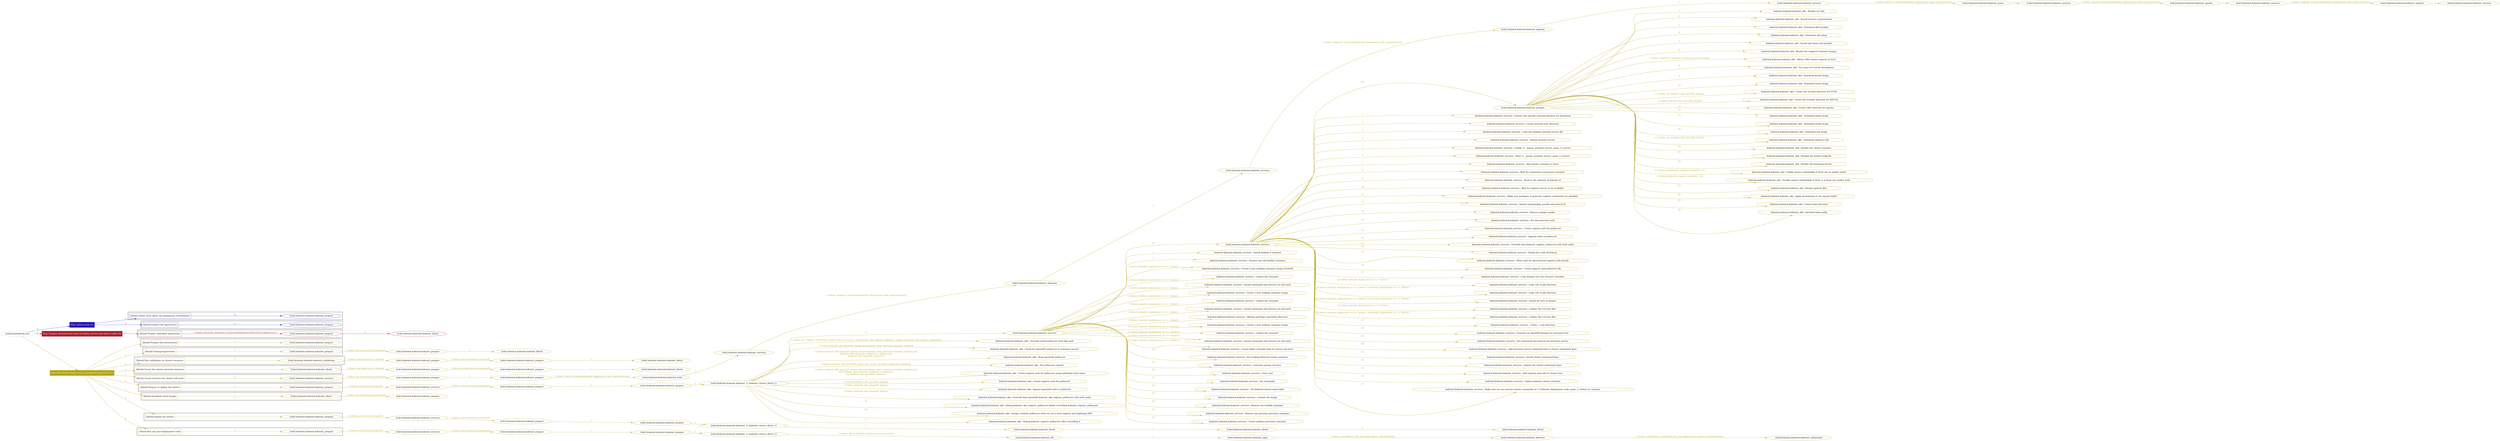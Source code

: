 digraph {
	graph [concentrate=true ordering=in rankdir=LR ratio=fill]
	edge [esep=5 sep=10]
	"kubeinit/playbook.yml" [id=root_node style=dotted]
	play_c4deffcf [label="Play: Initial setup (1)" color="#2517b5" fontcolor="#ffffff" id=play_c4deffcf shape=box style=filled tooltip=localhost]
	"kubeinit/playbook.yml" -> play_c4deffcf [label="1 " color="#2517b5" fontcolor="#2517b5" id=edge_d3f99b53 labeltooltip="1 " tooltip="1 "]
	subgraph "kubeinit.kubeinit.kubeinit_prepare" {
		role_c828580f [label="[role] kubeinit.kubeinit.kubeinit_prepare" color="#2517b5" id=role_c828580f tooltip="kubeinit.kubeinit.kubeinit_prepare"]
	}
	subgraph "kubeinit.kubeinit.kubeinit_prepare" {
		role_281772d4 [label="[role] kubeinit.kubeinit.kubeinit_prepare" color="#2517b5" id=role_281772d4 tooltip="kubeinit.kubeinit.kubeinit_prepare"]
	}
	subgraph "Play: Initial setup (1)" {
		play_c4deffcf -> block_6fe4d47d [label=1 color="#2517b5" fontcolor="#2517b5" id=edge_c5bd87f5 labeltooltip=1 tooltip=1]
		subgraph cluster_block_6fe4d47d {
			block_6fe4d47d [label="[block] Gather facts about the deployment environment" color="#2517b5" id=block_6fe4d47d labeltooltip="Gather facts about the deployment environment" shape=box tooltip="Gather facts about the deployment environment"]
			block_6fe4d47d -> role_c828580f [label="1 " color="#2517b5" fontcolor="#2517b5" id=edge_99d29052 labeltooltip="1 " tooltip="1 "]
		}
		play_c4deffcf -> block_2ae8ea88 [label=2 color="#2517b5" fontcolor="#2517b5" id=edge_89116782 labeltooltip=2 tooltip=2]
		subgraph cluster_block_2ae8ea88 {
			block_2ae8ea88 [label="[block] Prepare the hypervisors" color="#2517b5" id=block_2ae8ea88 labeltooltip="Prepare the hypervisors" shape=box tooltip="Prepare the hypervisors"]
			block_2ae8ea88 -> role_281772d4 [label="1 " color="#2517b5" fontcolor="#2517b5" id=edge_4442207b labeltooltip="1 " tooltip="1 "]
		}
	}
	play_6245f2ee [label="Play: Prepare all hypervisor hosts to deploy service and cluster nodes (0)" color="#a9232d" fontcolor="#ffffff" id=play_6245f2ee shape=box style=filled tooltip="Play: Prepare all hypervisor hosts to deploy service and cluster nodes (0)"]
	"kubeinit/playbook.yml" -> play_6245f2ee [label="2 " color="#a9232d" fontcolor="#a9232d" id=edge_9f266d6d labeltooltip="2 " tooltip="2 "]
	subgraph "kubeinit.kubeinit.kubeinit_libvirt" {
		role_78c6d230 [label="[role] kubeinit.kubeinit.kubeinit_libvirt" color="#a9232d" id=role_78c6d230 tooltip="kubeinit.kubeinit.kubeinit_libvirt"]
	}
	subgraph "kubeinit.kubeinit.kubeinit_prepare" {
		role_40bef2d5 [label="[role] kubeinit.kubeinit.kubeinit_prepare" color="#a9232d" id=role_40bef2d5 tooltip="kubeinit.kubeinit.kubeinit_prepare"]
		role_40bef2d5 -> role_78c6d230 [label="1 " color="#a9232d" fontcolor="#a9232d" id=edge_3c709f01 labeltooltip="1 " tooltip="1 "]
	}
	subgraph "Play: Prepare all hypervisor hosts to deploy service and cluster nodes (0)" {
		play_6245f2ee -> block_5062317e [label=1 color="#a9232d" fontcolor="#a9232d" id=edge_3e0e0b3c labeltooltip=1 tooltip=1]
		subgraph cluster_block_5062317e {
			block_5062317e [label="[block] Prepare individual hypervisors" color="#a9232d" id=block_5062317e labeltooltip="Prepare individual hypervisors" shape=box tooltip="Prepare individual hypervisors"]
			block_5062317e -> role_40bef2d5 [label="1 [when: inventory_hostname in hostvars['kubeinit-cluster-facts'].hypervisors]" color="#a9232d" fontcolor="#a9232d" id=edge_dfe1fef0 labeltooltip="1 [when: inventory_hostname in hostvars['kubeinit-cluster-facts'].hypervisors]" tooltip="1 [when: inventory_hostname in hostvars['kubeinit-cluster-facts'].hypervisors]"]
		}
	}
	play_0b0f8fa5 [label="Play: Run cluster deployment on prepared hypervisors (1)" color="#b6a416" fontcolor="#ffffff" id=play_0b0f8fa5 shape=box style=filled tooltip=localhost]
	"kubeinit/playbook.yml" -> play_0b0f8fa5 [label="3 " color="#b6a416" fontcolor="#b6a416" id=edge_2e5e07a6 labeltooltip="3 " tooltip="3 "]
	subgraph "kubeinit.kubeinit.kubeinit_prepare" {
		role_99cf0364 [label="[role] kubeinit.kubeinit.kubeinit_prepare" color="#b6a416" id=role_99cf0364 tooltip="kubeinit.kubeinit.kubeinit_prepare"]
	}
	subgraph "kubeinit.kubeinit.kubeinit_libvirt" {
		role_dffcabe9 [label="[role] kubeinit.kubeinit.kubeinit_libvirt" color="#b6a416" id=role_dffcabe9 tooltip="kubeinit.kubeinit.kubeinit_libvirt"]
	}
	subgraph "kubeinit.kubeinit.kubeinit_prepare" {
		role_c7863b31 [label="[role] kubeinit.kubeinit.kubeinit_prepare" color="#b6a416" id=role_c7863b31 tooltip="kubeinit.kubeinit.kubeinit_prepare"]
		role_c7863b31 -> role_dffcabe9 [label="1 " color="#b6a416" fontcolor="#b6a416" id=edge_18470c36 labeltooltip="1 " tooltip="1 "]
	}
	subgraph "kubeinit.kubeinit.kubeinit_prepare" {
		role_16731259 [label="[role] kubeinit.kubeinit.kubeinit_prepare" color="#b6a416" id=role_16731259 tooltip="kubeinit.kubeinit.kubeinit_prepare"]
		role_16731259 -> role_c7863b31 [label="1 [when: not environment_prepared]" color="#b6a416" fontcolor="#b6a416" id=edge_6caeabdd labeltooltip="1 [when: not environment_prepared]" tooltip="1 [when: not environment_prepared]"]
	}
	subgraph "kubeinit.kubeinit.kubeinit_libvirt" {
		role_252a2db9 [label="[role] kubeinit.kubeinit.kubeinit_libvirt" color="#b6a416" id=role_252a2db9 tooltip="kubeinit.kubeinit.kubeinit_libvirt"]
	}
	subgraph "kubeinit.kubeinit.kubeinit_prepare" {
		role_4827563d [label="[role] kubeinit.kubeinit.kubeinit_prepare" color="#b6a416" id=role_4827563d tooltip="kubeinit.kubeinit.kubeinit_prepare"]
		role_4827563d -> role_252a2db9 [label="1 " color="#b6a416" fontcolor="#b6a416" id=edge_6723fc1f labeltooltip="1 " tooltip="1 "]
	}
	subgraph "kubeinit.kubeinit.kubeinit_prepare" {
		role_39a26994 [label="[role] kubeinit.kubeinit.kubeinit_prepare" color="#b6a416" id=role_39a26994 tooltip="kubeinit.kubeinit.kubeinit_prepare"]
		role_39a26994 -> role_4827563d [label="1 [when: not environment_prepared]" color="#b6a416" fontcolor="#b6a416" id=edge_74cf4c15 labeltooltip="1 [when: not environment_prepared]" tooltip="1 [when: not environment_prepared]"]
	}
	subgraph "kubeinit.kubeinit.kubeinit_validations" {
		role_1ee195a1 [label="[role] kubeinit.kubeinit.kubeinit_validations" color="#b6a416" id=role_1ee195a1 tooltip="kubeinit.kubeinit.kubeinit_validations"]
		role_1ee195a1 -> role_39a26994 [label="1 [when: not hypervisors_cleaned]" color="#b6a416" fontcolor="#b6a416" id=edge_a636442e labeltooltip="1 [when: not hypervisors_cleaned]" tooltip="1 [when: not hypervisors_cleaned]"]
	}
	subgraph "kubeinit.kubeinit.kubeinit_libvirt" {
		role_8d652822 [label="[role] kubeinit.kubeinit.kubeinit_libvirt" color="#b6a416" id=role_8d652822 tooltip="kubeinit.kubeinit.kubeinit_libvirt"]
	}
	subgraph "kubeinit.kubeinit.kubeinit_prepare" {
		role_9058f4c3 [label="[role] kubeinit.kubeinit.kubeinit_prepare" color="#b6a416" id=role_9058f4c3 tooltip="kubeinit.kubeinit.kubeinit_prepare"]
		role_9058f4c3 -> role_8d652822 [label="1 " color="#b6a416" fontcolor="#b6a416" id=edge_b43b37f6 labeltooltip="1 " tooltip="1 "]
	}
	subgraph "kubeinit.kubeinit.kubeinit_prepare" {
		role_e7c91d50 [label="[role] kubeinit.kubeinit.kubeinit_prepare" color="#b6a416" id=role_e7c91d50 tooltip="kubeinit.kubeinit.kubeinit_prepare"]
		role_e7c91d50 -> role_9058f4c3 [label="1 [when: not environment_prepared]" color="#b6a416" fontcolor="#b6a416" id=edge_72433ce6 labeltooltip="1 [when: not environment_prepared]" tooltip="1 [when: not environment_prepared]"]
	}
	subgraph "kubeinit.kubeinit.kubeinit_libvirt" {
		role_7e153691 [label="[role] kubeinit.kubeinit.kubeinit_libvirt" color="#b6a416" id=role_7e153691 tooltip="kubeinit.kubeinit.kubeinit_libvirt"]
		role_7e153691 -> role_e7c91d50 [label="1 [when: not hypervisors_cleaned]" color="#b6a416" fontcolor="#b6a416" id=edge_5b1debad labeltooltip="1 [when: not hypervisors_cleaned]" tooltip="1 [when: not hypervisors_cleaned]"]
	}
	subgraph "kubeinit.kubeinit.kubeinit_services" {
		role_b718be43 [label="[role] kubeinit.kubeinit.kubeinit_services" color="#b6a416" id=role_b718be43 tooltip="kubeinit.kubeinit.kubeinit_services"]
	}
	subgraph "kubeinit.kubeinit.kubeinit_registry" {
		role_69004d7a [label="[role] kubeinit.kubeinit.kubeinit_registry" color="#b6a416" id=role_69004d7a tooltip="kubeinit.kubeinit.kubeinit_registry"]
		role_69004d7a -> role_b718be43 [label="1 " color="#b6a416" fontcolor="#b6a416" id=edge_1ba467bf labeltooltip="1 " tooltip="1 "]
	}
	subgraph "kubeinit.kubeinit.kubeinit_services" {
		role_75f6a85b [label="[role] kubeinit.kubeinit.kubeinit_services" color="#b6a416" id=role_75f6a85b tooltip="kubeinit.kubeinit.kubeinit_services"]
		role_75f6a85b -> role_69004d7a [label="1 [when: 'registry' in hostvars[kubeinit_deployment_node_name].services]" color="#b6a416" fontcolor="#b6a416" id=edge_33b32c58 labeltooltip="1 [when: 'registry' in hostvars[kubeinit_deployment_node_name].services]" tooltip="1 [when: 'registry' in hostvars[kubeinit_deployment_node_name].services]"]
	}
	subgraph "kubeinit.kubeinit.kubeinit_apache" {
		role_af639586 [label="[role] kubeinit.kubeinit.kubeinit_apache" color="#b6a416" id=role_af639586 tooltip="kubeinit.kubeinit.kubeinit_apache"]
		role_af639586 -> role_75f6a85b [label="1 " color="#b6a416" fontcolor="#b6a416" id=edge_a2f315f6 labeltooltip="1 " tooltip="1 "]
	}
	subgraph "kubeinit.kubeinit.kubeinit_services" {
		role_5294dd65 [label="[role] kubeinit.kubeinit.kubeinit_services" color="#b6a416" id=role_5294dd65 tooltip="kubeinit.kubeinit.kubeinit_services"]
		role_5294dd65 -> role_af639586 [label="1 [when: 'apache' in hostvars[kubeinit_deployment_node_name].services]" color="#b6a416" fontcolor="#b6a416" id=edge_360e2027 labeltooltip="1 [when: 'apache' in hostvars[kubeinit_deployment_node_name].services]" tooltip="1 [when: 'apache' in hostvars[kubeinit_deployment_node_name].services]"]
	}
	subgraph "kubeinit.kubeinit.kubeinit_nexus" {
		role_80388c9d [label="[role] kubeinit.kubeinit.kubeinit_nexus" color="#b6a416" id=role_80388c9d tooltip="kubeinit.kubeinit.kubeinit_nexus"]
		role_80388c9d -> role_5294dd65 [label="1 " color="#b6a416" fontcolor="#b6a416" id=edge_04492b96 labeltooltip="1 " tooltip="1 "]
	}
	subgraph "kubeinit.kubeinit.kubeinit_services" {
		role_b5f7ae3e [label="[role] kubeinit.kubeinit.kubeinit_services" color="#b6a416" id=role_b5f7ae3e tooltip="kubeinit.kubeinit.kubeinit_services"]
		role_b5f7ae3e -> role_80388c9d [label="1 [when: 'nexus' in hostvars[kubeinit_deployment_node_name].services]" color="#b6a416" fontcolor="#b6a416" id=edge_92025e38 labeltooltip="1 [when: 'nexus' in hostvars[kubeinit_deployment_node_name].services]" tooltip="1 [when: 'nexus' in hostvars[kubeinit_deployment_node_name].services]"]
	}
	subgraph "kubeinit.kubeinit.kubeinit_haproxy" {
		role_becd19a8 [label="[role] kubeinit.kubeinit.kubeinit_haproxy" color="#b6a416" id=role_becd19a8 tooltip="kubeinit.kubeinit.kubeinit_haproxy"]
		role_becd19a8 -> role_b5f7ae3e [label="1 " color="#b6a416" fontcolor="#b6a416" id=edge_10998754 labeltooltip="1 " tooltip="1 "]
	}
	subgraph "kubeinit.kubeinit.kubeinit_services" {
		role_4d83c88d [label="[role] kubeinit.kubeinit.kubeinit_services" color="#b6a416" id=role_4d83c88d tooltip="kubeinit.kubeinit.kubeinit_services"]
		role_4d83c88d -> role_becd19a8 [label="1 [when: 'haproxy' in hostvars[kubeinit_deployment_node_name].services]" color="#b6a416" fontcolor="#b6a416" id=edge_c11e0605 labeltooltip="1 [when: 'haproxy' in hostvars[kubeinit_deployment_node_name].services]" tooltip="1 [when: 'haproxy' in hostvars[kubeinit_deployment_node_name].services]"]
	}
	subgraph "kubeinit.kubeinit.kubeinit_dnsmasq" {
		role_8ea3bb48 [label="[role] kubeinit.kubeinit.kubeinit_dnsmasq" color="#b6a416" id=role_8ea3bb48 tooltip="kubeinit.kubeinit.kubeinit_dnsmasq"]
		role_8ea3bb48 -> role_4d83c88d [label="1 " color="#b6a416" fontcolor="#b6a416" id=edge_80d34b98 labeltooltip="1 " tooltip="1 "]
	}
	subgraph "kubeinit.kubeinit.kubeinit_services" {
		role_c488ebf3 [label="[role] kubeinit.kubeinit.kubeinit_services" color="#b6a416" id=role_c488ebf3 tooltip="kubeinit.kubeinit.kubeinit_services"]
		role_c488ebf3 -> role_8ea3bb48 [label="1 [when: 'dnsmasq' in hostvars[kubeinit_deployment_node_name].services]" color="#b6a416" fontcolor="#b6a416" id=edge_5062ba28 labeltooltip="1 [when: 'dnsmasq' in hostvars[kubeinit_deployment_node_name].services]" tooltip="1 [when: 'dnsmasq' in hostvars[kubeinit_deployment_node_name].services]"]
	}
	subgraph "kubeinit.kubeinit.kubeinit_bind" {
		role_16ce42e4 [label="[role] kubeinit.kubeinit.kubeinit_bind" color="#b6a416" id=role_16ce42e4 tooltip="kubeinit.kubeinit.kubeinit_bind"]
		role_16ce42e4 -> role_c488ebf3 [label="1 " color="#b6a416" fontcolor="#b6a416" id=edge_31a80c48 labeltooltip="1 " tooltip="1 "]
	}
	subgraph "kubeinit.kubeinit.kubeinit_prepare" {
		role_09e6352c [label="[role] kubeinit.kubeinit.kubeinit_prepare" color="#b6a416" id=role_09e6352c tooltip="kubeinit.kubeinit.kubeinit_prepare"]
		role_09e6352c -> role_16ce42e4 [label="1 [when: 'bind' in hostvars[kubeinit_deployment_node_name].services]" color="#b6a416" fontcolor="#b6a416" id=edge_0c05a2a8 labeltooltip="1 [when: 'bind' in hostvars[kubeinit_deployment_node_name].services]" tooltip="1 [when: 'bind' in hostvars[kubeinit_deployment_node_name].services]"]
	}
	subgraph "kubeinit.kubeinit.kubeinit_prepare" {
		role_1974fdd2 [label="[role] kubeinit.kubeinit.kubeinit_prepare" color="#b6a416" id=role_1974fdd2 tooltip="kubeinit.kubeinit.kubeinit_prepare"]
		role_1974fdd2 -> role_09e6352c [label="1 " color="#b6a416" fontcolor="#b6a416" id=edge_6c54935d labeltooltip="1 " tooltip="1 "]
	}
	subgraph "kubeinit.kubeinit.kubeinit_services" {
		role_e02f8225 [label="[role] kubeinit.kubeinit.kubeinit_services" color="#b6a416" id=role_e02f8225 tooltip="kubeinit.kubeinit.kubeinit_services"]
		role_e02f8225 -> role_1974fdd2 [label="1 [when: not environment_prepared]" color="#b6a416" fontcolor="#b6a416" id=edge_2ac7c927 labeltooltip="1 [when: not environment_prepared]" tooltip="1 [when: not environment_prepared]"]
	}
	subgraph "kubeinit.kubeinit.kubeinit_prepare" {
		role_cc1d7b27 [label="[role] kubeinit.kubeinit.kubeinit_prepare" color="#b6a416" id=role_cc1d7b27 tooltip="kubeinit.kubeinit.kubeinit_prepare"]
		task_eb5b1deb [label="kubeinit.kubeinit.kubeinit_okd : Render net info" color="#b6a416" hello="kubeinit.kubeinit.kubeinit_okd : Render net info" id=task_eb5b1deb shape=octagon tooltip="kubeinit.kubeinit.kubeinit_okd : Render net info"]
		role_cc1d7b27 -> task_eb5b1deb [label="1 " color="#b6a416" fontcolor="#b6a416" id=edge_fb44900a labeltooltip="1 " tooltip="1 "]
		task_92dcc4e1 [label="kubeinit.kubeinit.kubeinit_okd : Install services requirements" color="#b6a416" hello="kubeinit.kubeinit.kubeinit_okd : Install services requirements" id=task_92dcc4e1 shape=octagon tooltip="kubeinit.kubeinit.kubeinit_okd : Install services requirements"]
		role_cc1d7b27 -> task_92dcc4e1 [label="2 " color="#b6a416" fontcolor="#b6a416" id=edge_90f51986 labeltooltip="2 " tooltip="2 "]
		task_20e28f23 [label="kubeinit.kubeinit.kubeinit_okd : Download okd installer" color="#b6a416" hello="kubeinit.kubeinit.kubeinit_okd : Download okd installer" id=task_20e28f23 shape=octagon tooltip="kubeinit.kubeinit.kubeinit_okd : Download okd installer"]
		role_cc1d7b27 -> task_20e28f23 [label="3 " color="#b6a416" fontcolor="#b6a416" id=edge_b8baaf3a labeltooltip="3 " tooltip="3 "]
		task_dc65010f [label="kubeinit.kubeinit.kubeinit_okd : Download okd client" color="#b6a416" hello="kubeinit.kubeinit.kubeinit_okd : Download okd client" id=task_dc65010f shape=octagon tooltip="kubeinit.kubeinit.kubeinit_okd : Download okd client"]
		role_cc1d7b27 -> task_dc65010f [label="4 " color="#b6a416" fontcolor="#b6a416" id=edge_94dc504f labeltooltip="4 " tooltip="4 "]
		task_4d947b22 [label="kubeinit.kubeinit.kubeinit_okd : Install okd client and installer" color="#b6a416" hello="kubeinit.kubeinit.kubeinit_okd : Install okd client and installer" id=task_4d947b22 shape=octagon tooltip="kubeinit.kubeinit.kubeinit_okd : Install okd client and installer"]
		role_cc1d7b27 -> task_4d947b22 [label="5 " color="#b6a416" fontcolor="#b6a416" id=edge_61138897 labeltooltip="5 " tooltip="5 "]
		task_9bb05a69 [label="kubeinit.kubeinit.kubeinit_okd : Render the required container images" color="#b6a416" hello="kubeinit.kubeinit.kubeinit_okd : Render the required container images" id=task_9bb05a69 shape=octagon tooltip="kubeinit.kubeinit.kubeinit_okd : Render the required container images"]
		role_cc1d7b27 -> task_9bb05a69 [label="6 " color="#b6a416" fontcolor="#b6a416" id=edge_ce110e2e labeltooltip="6 " tooltip="6 "]
		task_c9d0dfb1 [label="kubeinit.kubeinit.kubeinit_okd : Mirror OKD remote registry to local" color="#b6a416" hello="kubeinit.kubeinit.kubeinit_okd : Mirror OKD remote registry to local" id=task_c9d0dfb1 shape=octagon tooltip="kubeinit.kubeinit.kubeinit_okd : Mirror OKD remote registry to local"]
		role_cc1d7b27 -> task_c9d0dfb1 [label="7 [when: 'registry' in kubeinit_cluster_hostvars.services]" color="#b6a416" fontcolor="#b6a416" id=edge_88ba3772 labeltooltip="7 [when: 'registry' in kubeinit_cluster_hostvars.services]" tooltip="7 [when: 'registry' in kubeinit_cluster_hostvars.services]"]
		task_555ea38a [label="kubeinit.kubeinit.kubeinit_okd : Set name of CoreOS distribution" color="#b6a416" hello="kubeinit.kubeinit.kubeinit_okd : Set name of CoreOS distribution" id=task_555ea38a shape=octagon tooltip="kubeinit.kubeinit.kubeinit_okd : Set name of CoreOS distribution"]
		role_cc1d7b27 -> task_555ea38a [label="8 " color="#b6a416" fontcolor="#b6a416" id=edge_56a1d5fa labeltooltip="8 " tooltip="8 "]
		task_700be623 [label="kubeinit.kubeinit.kubeinit_okd : Download kernel image" color="#b6a416" hello="kubeinit.kubeinit.kubeinit_okd : Download kernel image" id=task_700be623 shape=octagon tooltip="kubeinit.kubeinit.kubeinit_okd : Download kernel image"]
		role_cc1d7b27 -> task_700be623 [label="9 " color="#b6a416" fontcolor="#b6a416" id=edge_805d8273 labeltooltip="9 " tooltip="9 "]
		task_443f36a4 [label="kubeinit.kubeinit.kubeinit_okd : Download initrd image" color="#b6a416" hello="kubeinit.kubeinit.kubeinit_okd : Download initrd image" id=task_443f36a4 shape=octagon tooltip="kubeinit.kubeinit.kubeinit_okd : Download initrd image"]
		role_cc1d7b27 -> task_443f36a4 [label="10 " color="#b6a416" fontcolor="#b6a416" id=edge_5e7d9469 labeltooltip="10 " tooltip="10 "]
		task_53dae334 [label="kubeinit.kubeinit.kubeinit_okd : Create the treeinfo directory for FCOS" color="#b6a416" hello="kubeinit.kubeinit.kubeinit_okd : Create the treeinfo directory for FCOS" id=task_53dae334 shape=octagon tooltip="kubeinit.kubeinit.kubeinit_okd : Create the treeinfo directory for FCOS"]
		role_cc1d7b27 -> task_53dae334 [label="11 [when: not kubeinit_okd_openshift_deploy]" color="#b6a416" fontcolor="#b6a416" id=edge_5514a6da labeltooltip="11 [when: not kubeinit_okd_openshift_deploy]" tooltip="11 [when: not kubeinit_okd_openshift_deploy]"]
		task_dc1070da [label="kubeinit.kubeinit.kubeinit_okd : Create the treeinfo directory for RHCOS" color="#b6a416" hello="kubeinit.kubeinit.kubeinit_okd : Create the treeinfo directory for RHCOS" id=task_dc1070da shape=octagon tooltip="kubeinit.kubeinit.kubeinit_okd : Create the treeinfo directory for RHCOS"]
		role_cc1d7b27 -> task_dc1070da [label="12 [when: kubeinit_okd_openshift_deploy]" color="#b6a416" fontcolor="#b6a416" id=edge_1523930b labeltooltip="12 [when: kubeinit_okd_openshift_deploy]" tooltip="12 [when: kubeinit_okd_openshift_deploy]"]
		task_c1a00b5f [label="kubeinit.kubeinit.kubeinit_okd : Create OKD directory for apache" color="#b6a416" hello="kubeinit.kubeinit.kubeinit_okd : Create OKD directory for apache" id=task_c1a00b5f shape=octagon tooltip="kubeinit.kubeinit.kubeinit_okd : Create OKD directory for apache"]
		role_cc1d7b27 -> task_c1a00b5f [label="13 " color="#b6a416" fontcolor="#b6a416" id=edge_32de462e labeltooltip="13 " tooltip="13 "]
		task_cb711a02 [label="kubeinit.kubeinit.kubeinit_okd : Download initrd image" color="#b6a416" hello="kubeinit.kubeinit.kubeinit_okd : Download initrd image" id=task_cb711a02 shape=octagon tooltip="kubeinit.kubeinit.kubeinit_okd : Download initrd image"]
		role_cc1d7b27 -> task_cb711a02 [label="14 " color="#b6a416" fontcolor="#b6a416" id=edge_12c6810f labeltooltip="14 " tooltip="14 "]
		task_72894668 [label="kubeinit.kubeinit.kubeinit_okd : Download rootfs image" color="#b6a416" hello="kubeinit.kubeinit.kubeinit_okd : Download rootfs image" id=task_72894668 shape=octagon tooltip="kubeinit.kubeinit.kubeinit_okd : Download rootfs image"]
		role_cc1d7b27 -> task_72894668 [label="15 " color="#b6a416" fontcolor="#b6a416" id=edge_b1c61889 labeltooltip="15 " tooltip="15 "]
		task_acdef680 [label="kubeinit.kubeinit.kubeinit_okd : Download raw image" color="#b6a416" hello="kubeinit.kubeinit.kubeinit_okd : Download raw image" id=task_acdef680 shape=octagon tooltip="kubeinit.kubeinit.kubeinit_okd : Download raw image"]
		role_cc1d7b27 -> task_acdef680 [label="16 " color="#b6a416" fontcolor="#b6a416" id=edge_0072a663 labeltooltip="16 " tooltip="16 "]
		task_f819942c [label="kubeinit.kubeinit.kubeinit_okd : Download signature file" color="#b6a416" hello="kubeinit.kubeinit.kubeinit_okd : Download signature file" id=task_f819942c shape=octagon tooltip="kubeinit.kubeinit.kubeinit_okd : Download signature file"]
		role_cc1d7b27 -> task_f819942c [label="17 [when: not kubeinit_okd_openshift_deploy]" color="#b6a416" fontcolor="#b6a416" id=edge_24e77d23 labeltooltip="17 [when: not kubeinit_okd_openshift_deploy]" tooltip="17 [when: not kubeinit_okd_openshift_deploy]"]
		task_60d6f8a3 [label="kubeinit.kubeinit.kubeinit_okd : Render the cluster template" color="#b6a416" hello="kubeinit.kubeinit.kubeinit_okd : Render the cluster template" id=task_60d6f8a3 shape=octagon tooltip="kubeinit.kubeinit.kubeinit_okd : Render the cluster template"]
		role_cc1d7b27 -> task_60d6f8a3 [label="18 " color="#b6a416" fontcolor="#b6a416" id=edge_f1196a0c labeltooltip="18 " tooltip="18 "]
		task_150302f8 [label="kubeinit.kubeinit.kubeinit_okd : Backup the install config file" color="#b6a416" hello="kubeinit.kubeinit.kubeinit_okd : Backup the install config file" id=task_150302f8 shape=octagon tooltip="kubeinit.kubeinit.kubeinit_okd : Backup the install config file"]
		role_cc1d7b27 -> task_150302f8 [label="19 " color="#b6a416" fontcolor="#b6a416" id=edge_205de539 labeltooltip="19 " tooltip="19 "]
		task_eff4d88a [label="kubeinit.kubeinit.kubeinit_okd : Render the bootstrap details" color="#b6a416" hello="kubeinit.kubeinit.kubeinit_okd : Render the bootstrap details" id=task_eff4d88a shape=octagon tooltip="kubeinit.kubeinit.kubeinit_okd : Render the bootstrap details"]
		role_cc1d7b27 -> task_eff4d88a [label="20 " color="#b6a416" fontcolor="#b6a416" id=edge_da0c534e labeltooltip="20 " tooltip="20 "]
		task_8e2eefef [label="kubeinit.kubeinit.kubeinit_okd : Enable master schedulable if there are no worker nodes" color="#b6a416" hello="kubeinit.kubeinit.kubeinit_okd : Enable master schedulable if there are no worker nodes" id=task_8e2eefef shape=octagon tooltip="kubeinit.kubeinit.kubeinit_okd : Enable master schedulable if there are no worker nodes"]
		role_cc1d7b27 -> task_8e2eefef [label="21 [when: not kubeinit_compute_count|int > 0]" color="#b6a416" fontcolor="#b6a416" id=edge_7de2e57d labeltooltip="21 [when: not kubeinit_compute_count|int > 0]" tooltip="21 [when: not kubeinit_compute_count|int > 0]"]
		task_f4249886 [label="kubeinit.kubeinit.kubeinit_okd : Disable master schedulable if there is at least one worker node" color="#b6a416" hello="kubeinit.kubeinit.kubeinit_okd : Disable master schedulable if there is at least one worker node" id=task_f4249886 shape=octagon tooltip="kubeinit.kubeinit.kubeinit_okd : Disable master schedulable if there is at least one worker node"]
		role_cc1d7b27 -> task_f4249886 [label="22 [when: kubeinit_compute_count|int > 0]" color="#b6a416" fontcolor="#b6a416" id=edge_13fa59ce labeltooltip="22 [when: kubeinit_compute_count|int > 0]" tooltip="22 [when: kubeinit_compute_count|int > 0]"]
		task_e16e1fb8 [label="kubeinit.kubeinit.kubeinit_okd : Render ignition files" color="#b6a416" hello="kubeinit.kubeinit.kubeinit_okd : Render ignition files" id=task_e16e1fb8 shape=octagon tooltip="kubeinit.kubeinit.kubeinit_okd : Render ignition files"]
		role_cc1d7b27 -> task_e16e1fb8 [label="23 " color="#b6a416" fontcolor="#b6a416" id=edge_044e55a4 labeltooltip="23 " tooltip="23 "]
		task_a1f2fe9d [label="kubeinit.kubeinit.kubeinit_okd : Apply permissions to the apache folder" color="#b6a416" hello="kubeinit.kubeinit.kubeinit_okd : Apply permissions to the apache folder" id=task_a1f2fe9d shape=octagon tooltip="kubeinit.kubeinit.kubeinit_okd : Apply permissions to the apache folder"]
		role_cc1d7b27 -> task_a1f2fe9d [label="24 " color="#b6a416" fontcolor="#b6a416" id=edge_42d3e4bd labeltooltip="24 " tooltip="24 "]
		task_0046af48 [label="kubeinit.kubeinit.kubeinit_okd : Create kube directory" color="#b6a416" hello="kubeinit.kubeinit.kubeinit_okd : Create kube directory" id=task_0046af48 shape=octagon tooltip="kubeinit.kubeinit.kubeinit_okd : Create kube directory"]
		role_cc1d7b27 -> task_0046af48 [label="25 " color="#b6a416" fontcolor="#b6a416" id=edge_6d1190fe labeltooltip="25 " tooltip="25 "]
		task_6259a92d [label="kubeinit.kubeinit.kubeinit_okd : Autoload kubeconfig" color="#b6a416" hello="kubeinit.kubeinit.kubeinit_okd : Autoload kubeconfig" id=task_6259a92d shape=octagon tooltip="kubeinit.kubeinit.kubeinit_okd : Autoload kubeconfig"]
		role_cc1d7b27 -> task_6259a92d [label="26 " color="#b6a416" fontcolor="#b6a416" id=edge_cdd715ba labeltooltip="26 " tooltip="26 "]
	}
	subgraph "kubeinit.kubeinit.kubeinit_services" {
		role_d0272525 [label="[role] kubeinit.kubeinit.kubeinit_services" color="#b6a416" id=role_d0272525 tooltip="kubeinit.kubeinit.kubeinit_services"]
		task_d37f853b [label="kubeinit.kubeinit.kubeinit_services : Ensure user specific systemd instance are persistent" color="#b6a416" hello="kubeinit.kubeinit.kubeinit_services : Ensure user specific systemd instance are persistent" id=task_d37f853b shape=octagon tooltip="kubeinit.kubeinit.kubeinit_services : Ensure user specific systemd instance are persistent"]
		role_d0272525 -> task_d37f853b [label="1 " color="#b6a416" fontcolor="#b6a416" id=edge_3270f687 labeltooltip="1 " tooltip="1 "]
		task_a3dda9e7 [label="kubeinit.kubeinit.kubeinit_services : Create systemd user directory" color="#b6a416" hello="kubeinit.kubeinit.kubeinit_services : Create systemd user directory" id=task_a3dda9e7 shape=octagon tooltip="kubeinit.kubeinit.kubeinit_services : Create systemd user directory"]
		role_d0272525 -> task_a3dda9e7 [label="2 " color="#b6a416" fontcolor="#b6a416" id=edge_bb6b31c8 labeltooltip="2 " tooltip="2 "]
		task_6d330657 [label="kubeinit.kubeinit.kubeinit_services : Copy the podman systemd service file" color="#b6a416" hello="kubeinit.kubeinit.kubeinit_services : Copy the podman systemd service file" id=task_6d330657 shape=octagon tooltip="kubeinit.kubeinit.kubeinit_services : Copy the podman systemd service file"]
		role_d0272525 -> task_6d330657 [label="3 " color="#b6a416" fontcolor="#b6a416" id=edge_d9825d74 labeltooltip="3 " tooltip="3 "]
		task_c2d5fd09 [label="kubeinit.kubeinit.kubeinit_services : Reload systemd service" color="#b6a416" hello="kubeinit.kubeinit.kubeinit_services : Reload systemd service" id=task_c2d5fd09 shape=octagon tooltip="kubeinit.kubeinit.kubeinit_services : Reload systemd service"]
		role_d0272525 -> task_c2d5fd09 [label="4 " color="#b6a416" fontcolor="#b6a416" id=edge_ffc234f5 labeltooltip="4 " tooltip="4 "]
		task_91c6388f [label="kubeinit.kubeinit.kubeinit_services : Enable {{ _param_systemd_service_name }}.service" color="#b6a416" hello="kubeinit.kubeinit.kubeinit_services : Enable {{ _param_systemd_service_name }}.service" id=task_91c6388f shape=octagon tooltip="kubeinit.kubeinit.kubeinit_services : Enable {{ _param_systemd_service_name }}.service"]
		role_d0272525 -> task_91c6388f [label="5 " color="#b6a416" fontcolor="#b6a416" id=edge_ff73796d labeltooltip="5 " tooltip="5 "]
		task_22308c9d [label="kubeinit.kubeinit.kubeinit_services : Start {{ _param_systemd_service_name }}.service" color="#b6a416" hello="kubeinit.kubeinit.kubeinit_services : Start {{ _param_systemd_service_name }}.service" id=task_22308c9d shape=octagon tooltip="kubeinit.kubeinit.kubeinit_services : Start {{ _param_systemd_service_name }}.service"]
		role_d0272525 -> task_22308c9d [label="6 " color="#b6a416" fontcolor="#b6a416" id=edge_e190c0b6 labeltooltip="6 " tooltip="6 "]
		task_2124f117 [label="kubeinit.kubeinit.kubeinit_services : Add remote container to hosts" color="#b6a416" hello="kubeinit.kubeinit.kubeinit_services : Add remote container to hosts" id=task_2124f117 shape=octagon tooltip="kubeinit.kubeinit.kubeinit_services : Add remote container to hosts"]
		role_d0272525 -> task_2124f117 [label="7 " color="#b6a416" fontcolor="#b6a416" id=edge_8b220af1 labeltooltip="7 " tooltip="7 "]
		task_9bad1940 [label="kubeinit.kubeinit.kubeinit_services : Wait for connection to provision container" color="#b6a416" hello="kubeinit.kubeinit.kubeinit_services : Wait for connection to provision container" id=task_9bad1940 shape=octagon tooltip="kubeinit.kubeinit.kubeinit_services : Wait for connection to provision container"]
		role_d0272525 -> task_9bad1940 [label="8 " color="#b6a416" fontcolor="#b6a416" id=edge_ddd6bf85 labeltooltip="8 " tooltip="8 "]
		task_3ff21250 [label="kubeinit.kubeinit.kubeinit_services : Read in the contents of domain.crt" color="#b6a416" hello="kubeinit.kubeinit.kubeinit_services : Read in the contents of domain.crt" id=task_3ff21250 shape=octagon tooltip="kubeinit.kubeinit.kubeinit_services : Read in the contents of domain.crt"]
		role_d0272525 -> task_3ff21250 [label="9 " color="#b6a416" fontcolor="#b6a416" id=edge_f194c9c4 labeltooltip="9 " tooltip="9 "]
		task_681d54e9 [label="kubeinit.kubeinit.kubeinit_services : Wait for registry service to be available" color="#b6a416" hello="kubeinit.kubeinit.kubeinit_services : Wait for registry service to be available" id=task_681d54e9 shape=octagon tooltip="kubeinit.kubeinit.kubeinit_services : Wait for registry service to be available"]
		role_d0272525 -> task_681d54e9 [label="10 " color="#b6a416" fontcolor="#b6a416" id=edge_e3fe9c55 labeltooltip="10 " tooltip="10 "]
		task_e2539b80 [label="kubeinit.kubeinit.kubeinit_services : Make sure packages to generate registry credentials are installed" color="#b6a416" hello="kubeinit.kubeinit.kubeinit_services : Make sure packages to generate registry credentials are installed" id=task_e2539b80 shape=octagon tooltip="kubeinit.kubeinit.kubeinit_services : Make sure packages to generate registry credentials are installed"]
		role_d0272525 -> task_e2539b80 [label="11 " color="#b6a416" fontcolor="#b6a416" id=edge_baeda420 labeltooltip="11 " tooltip="11 "]
		task_2591e7bd [label="kubeinit.kubeinit.kubeinit_services : Install cryptography, passlib and nexus3-cli" color="#b6a416" hello="kubeinit.kubeinit.kubeinit_services : Install cryptography, passlib and nexus3-cli" id=task_2591e7bd shape=octagon tooltip="kubeinit.kubeinit.kubeinit_services : Install cryptography, passlib and nexus3-cli"]
		role_d0272525 -> task_2591e7bd [label="12 " color="#b6a416" fontcolor="#b6a416" id=edge_ccf546aa labeltooltip="12 " tooltip="12 "]
		task_25331784 [label="kubeinit.kubeinit.kubeinit_services : Remove nologin marker" color="#b6a416" hello="kubeinit.kubeinit.kubeinit_services : Remove nologin marker" id=task_25331784 shape=octagon tooltip="kubeinit.kubeinit.kubeinit_services : Remove nologin marker"]
		role_d0272525 -> task_25331784 [label="13 " color="#b6a416" fontcolor="#b6a416" id=edge_dd3b0704 labeltooltip="13 " tooltip="13 "]
		task_d62ef00e [label="kubeinit.kubeinit.kubeinit_services : Set disconnected_auth" color="#b6a416" hello="kubeinit.kubeinit.kubeinit_services : Set disconnected_auth" id=task_d62ef00e shape=octagon tooltip="kubeinit.kubeinit.kubeinit_services : Set disconnected_auth"]
		role_d0272525 -> task_d62ef00e [label="14 " color="#b6a416" fontcolor="#b6a416" id=edge_10a58106 labeltooltip="14 " tooltip="14 "]
		task_cdf4891b [label="kubeinit.kubeinit.kubeinit_services : Create registry auth for pullsecret" color="#b6a416" hello="kubeinit.kubeinit.kubeinit_services : Create registry auth for pullsecret" id=task_cdf4891b shape=octagon tooltip="kubeinit.kubeinit.kubeinit_services : Create registry auth for pullsecret"]
		role_d0272525 -> task_cdf4891b [label="15 " color="#b6a416" fontcolor="#b6a416" id=edge_4dfd87ff labeltooltip="15 " tooltip="15 "]
		task_758993d0 [label="kubeinit.kubeinit.kubeinit_services : Append auths to pullsecret" color="#b6a416" hello="kubeinit.kubeinit.kubeinit_services : Append auths to pullsecret" id=task_758993d0 shape=octagon tooltip="kubeinit.kubeinit.kubeinit_services : Append auths to pullsecret"]
		role_d0272525 -> task_758993d0 [label="16 " color="#b6a416" fontcolor="#b6a416" id=edge_191c001a labeltooltip="16 " tooltip="16 "]
		task_e6643a37 [label="kubeinit.kubeinit.kubeinit_services : Override final kubeinit_registry_pullsecret with both auths" color="#b6a416" hello="kubeinit.kubeinit.kubeinit_services : Override final kubeinit_registry_pullsecret with both auths" id=task_e6643a37 shape=octagon tooltip="kubeinit.kubeinit.kubeinit_services : Override final kubeinit_registry_pullsecret with both auths"]
		role_d0272525 -> task_e6643a37 [label="17 " color="#b6a416" fontcolor="#b6a416" id=edge_f43829e0 labeltooltip="17 " tooltip="17 "]
		task_5aaff18d [label="kubeinit.kubeinit.kubeinit_services : Debug the creds dictionary" color="#b6a416" hello="kubeinit.kubeinit.kubeinit_services : Debug the creds dictionary" id=task_5aaff18d shape=octagon tooltip="kubeinit.kubeinit.kubeinit_services : Debug the creds dictionary"]
		role_d0272525 -> task_5aaff18d [label="18 " color="#b6a416" fontcolor="#b6a416" id=edge_167bcbc5 labeltooltip="18 " tooltip="18 "]
		task_ae54f4ce [label="kubeinit.kubeinit.kubeinit_services : Write auth for disconnected registry auth details" color="#b6a416" hello="kubeinit.kubeinit.kubeinit_services : Write auth for disconnected registry auth details" id=task_ae54f4ce shape=octagon tooltip="kubeinit.kubeinit.kubeinit_services : Write auth for disconnected registry auth details"]
		role_d0272525 -> task_ae54f4ce [label="19 " color="#b6a416" fontcolor="#b6a416" id=edge_8196edc0 labeltooltip="19 " tooltip="19 "]
		task_0a958a98 [label="kubeinit.kubeinit.kubeinit_services : Create registry auth pullsecret file" color="#b6a416" hello="kubeinit.kubeinit.kubeinit_services : Create registry auth pullsecret file" id=task_0a958a98 shape=octagon tooltip="kubeinit.kubeinit.kubeinit_services : Create registry auth pullsecret file"]
		role_d0272525 -> task_0a958a98 [label="20 " color="#b6a416" fontcolor="#b6a416" id=edge_9382b088 labeltooltip="20 " tooltip="20 "]
		task_0dde98d5 [label="kubeinit.kubeinit.kubeinit_services : Copy domain cert into services container" color="#b6a416" hello="kubeinit.kubeinit.kubeinit_services : Copy domain cert into services container" id=task_0dde98d5 shape=octagon tooltip="kubeinit.kubeinit.kubeinit_services : Copy domain cert into services container"]
		role_d0272525 -> task_0dde98d5 [label="21 " color="#b6a416" fontcolor="#b6a416" id=edge_b4fd2a50 labeltooltip="21 " tooltip="21 "]
		task_0b5e50c9 [label="kubeinit.kubeinit.kubeinit_services : Copy cert to pki directory" color="#b6a416" hello="kubeinit.kubeinit.kubeinit_services : Copy cert to pki directory" id=task_0b5e50c9 shape=octagon tooltip="kubeinit.kubeinit.kubeinit_services : Copy cert to pki directory"]
		role_d0272525 -> task_0b5e50c9 [label="22 [when: kubeinit_deployment_os == 'centos']" color="#b6a416" fontcolor="#b6a416" id=edge_cecc5849 labeltooltip="22 [when: kubeinit_deployment_os == 'centos']" tooltip="22 [when: kubeinit_deployment_os == 'centos']"]
		task_665e0812 [label="kubeinit.kubeinit.kubeinit_services : Copy cert to pki directory" color="#b6a416" hello="kubeinit.kubeinit.kubeinit_services : Copy cert to pki directory" id=task_665e0812 shape=octagon tooltip="kubeinit.kubeinit.kubeinit_services : Copy cert to pki directory"]
		role_d0272525 -> task_665e0812 [label="23 [when: kubeinit_deployment_os == 'ubuntu' or kubeinit_deployment_os == 'debian']" color="#b6a416" fontcolor="#b6a416" id=edge_95e494a7 labeltooltip="23 [when: kubeinit_deployment_os == 'ubuntu' or kubeinit_deployment_os == 'debian']" tooltip="23 [when: kubeinit_deployment_os == 'ubuntu' or kubeinit_deployment_os == 'debian']"]
		task_941902b0 [label="kubeinit.kubeinit.kubeinit_services : Install all certs in ubuntu" color="#b6a416" hello="kubeinit.kubeinit.kubeinit_services : Install all certs in ubuntu" id=task_941902b0 shape=octagon tooltip="kubeinit.kubeinit.kubeinit_services : Install all certs in ubuntu"]
		role_d0272525 -> task_941902b0 [label="24 [when: kubeinit_deployment_os == 'ubuntu' or kubeinit_deployment_os == 'debian']" color="#b6a416" fontcolor="#b6a416" id=edge_3314f59e labeltooltip="24 [when: kubeinit_deployment_os == 'ubuntu' or kubeinit_deployment_os == 'debian']" tooltip="24 [when: kubeinit_deployment_os == 'ubuntu' or kubeinit_deployment_os == 'debian']"]
		task_51916e92 [label="kubeinit.kubeinit.kubeinit_services : Update the CA trust files" color="#b6a416" hello="kubeinit.kubeinit.kubeinit_services : Update the CA trust files" id=task_51916e92 shape=octagon tooltip="kubeinit.kubeinit.kubeinit_services : Update the CA trust files"]
		role_d0272525 -> task_51916e92 [label="25 [when: kubeinit_deployment_os == 'centos']" color="#b6a416" fontcolor="#b6a416" id=edge_b84b6bd7 labeltooltip="25 [when: kubeinit_deployment_os == 'centos']" tooltip="25 [when: kubeinit_deployment_os == 'centos']"]
		task_ff0d141b [label="kubeinit.kubeinit.kubeinit_services : Update the CA trust files" color="#b6a416" hello="kubeinit.kubeinit.kubeinit_services : Update the CA trust files" id=task_ff0d141b shape=octagon tooltip="kubeinit.kubeinit.kubeinit_services : Update the CA trust files"]
		role_d0272525 -> task_ff0d141b [label="26 [when: kubeinit_deployment_os == 'ubuntu' or kubeinit_deployment_os == 'debian']" color="#b6a416" fontcolor="#b6a416" id=edge_4909b1c8 labeltooltip="26 [when: kubeinit_deployment_os == 'ubuntu' or kubeinit_deployment_os == 'debian']" tooltip="26 [when: kubeinit_deployment_os == 'ubuntu' or kubeinit_deployment_os == 'debian']"]
		task_75c92cd4 [label="kubeinit.kubeinit.kubeinit_services : Create ~/.ssh directory" color="#b6a416" hello="kubeinit.kubeinit.kubeinit_services : Create ~/.ssh directory" id=task_75c92cd4 shape=octagon tooltip="kubeinit.kubeinit.kubeinit_services : Create ~/.ssh directory"]
		role_d0272525 -> task_75c92cd4 [label="27 " color="#b6a416" fontcolor="#b6a416" id=edge_f0c5c80f labeltooltip="27 " tooltip="27 "]
		task_caefe491 [label="kubeinit.kubeinit.kubeinit_services : Generate an OpenSSH keypair for provision host" color="#b6a416" hello="kubeinit.kubeinit.kubeinit_services : Generate an OpenSSH keypair for provision host" id=task_caefe491 shape=octagon tooltip="kubeinit.kubeinit.kubeinit_services : Generate an OpenSSH keypair for provision host"]
		role_d0272525 -> task_caefe491 [label="28 " color="#b6a416" fontcolor="#b6a416" id=edge_16cb0e2a labeltooltip="28 " tooltip="28 "]
		task_086156a2 [label="kubeinit.kubeinit.kubeinit_services : Set authorized_key hostvar for provision service" color="#b6a416" hello="kubeinit.kubeinit.kubeinit_services : Set authorized_key hostvar for provision service" id=task_086156a2 shape=octagon tooltip="kubeinit.kubeinit.kubeinit_services : Set authorized_key hostvar for provision service"]
		role_d0272525 -> task_086156a2 [label="29 " color="#b6a416" fontcolor="#b6a416" id=edge_ff390eb3 labeltooltip="29 " tooltip="29 "]
		task_a1a435a9 [label="kubeinit.kubeinit.kubeinit_services : Add provision service authorized key to cluster authorized_keys" color="#b6a416" hello="kubeinit.kubeinit.kubeinit_services : Add provision service authorized key to cluster authorized_keys" id=task_a1a435a9 shape=octagon tooltip="kubeinit.kubeinit.kubeinit_services : Add provision service authorized key to cluster authorized_keys"]
		role_d0272525 -> task_a1a435a9 [label="30 " color="#b6a416" fontcolor="#b6a416" id=edge_b29b8913 labeltooltip="30 " tooltip="30 "]
		task_c2a0ce33 [label="kubeinit.kubeinit.kubeinit_services : Install cluster authorized keys" color="#b6a416" hello="kubeinit.kubeinit.kubeinit_services : Install cluster authorized keys" id=task_c2a0ce33 shape=octagon tooltip="kubeinit.kubeinit.kubeinit_services : Install cluster authorized keys"]
		role_d0272525 -> task_c2a0ce33 [label="31 " color="#b6a416" fontcolor="#b6a416" id=edge_3ec4191e labeltooltip="31 " tooltip="31 "]
		task_c1edf151 [label="kubeinit.kubeinit.kubeinit_services : Update the cluster authorized_keys" color="#b6a416" hello="kubeinit.kubeinit.kubeinit_services : Update the cluster authorized_keys" id=task_c1edf151 shape=octagon tooltip="kubeinit.kubeinit.kubeinit_services : Update the cluster authorized_keys"]
		role_d0272525 -> task_c1edf151 [label="32 " color="#b6a416" fontcolor="#b6a416" id=edge_be28d464 labeltooltip="32 " tooltip="32 "]
		task_0df645fe [label="kubeinit.kubeinit.kubeinit_services : Add registry auth info to cluster vars" color="#b6a416" hello="kubeinit.kubeinit.kubeinit_services : Add registry auth info to cluster vars" id=task_0df645fe shape=octagon tooltip="kubeinit.kubeinit.kubeinit_services : Add registry auth info to cluster vars"]
		role_d0272525 -> task_0df645fe [label="33 " color="#b6a416" fontcolor="#b6a416" id=edge_c6cc3284 labeltooltip="33 " tooltip="33 "]
		task_a94c7f7b [label="kubeinit.kubeinit.kubeinit_services : Update kubeinit_cluster_hostvars" color="#b6a416" hello="kubeinit.kubeinit.kubeinit_services : Update kubeinit_cluster_hostvars" id=task_a94c7f7b shape=octagon tooltip="kubeinit.kubeinit.kubeinit_services : Update kubeinit_cluster_hostvars"]
		role_d0272525 -> task_a94c7f7b [label="34 " color="#b6a416" fontcolor="#b6a416" id=edge_fc41156b labeltooltip="34 " tooltip="34 "]
		task_250a877c [label="kubeinit.kubeinit.kubeinit_services : Make sure we can execute remote commands on {{ kubeinit_deployment_node_name }} before we continue" color="#b6a416" hello="kubeinit.kubeinit.kubeinit_services : Make sure we can execute remote commands on {{ kubeinit_deployment_node_name }} before we continue" id=task_250a877c shape=octagon tooltip="kubeinit.kubeinit.kubeinit_services : Make sure we can execute remote commands on {{ kubeinit_deployment_node_name }} before we continue"]
		role_d0272525 -> task_250a877c [label="35 " color="#b6a416" fontcolor="#b6a416" id=edge_19b690a1 labeltooltip="35 " tooltip="35 "]
		role_d0272525 -> role_cc1d7b27 [label="36 " color="#b6a416" fontcolor="#b6a416" id=edge_63433f9c labeltooltip="36 " tooltip="36 "]
	}
	subgraph "kubeinit.kubeinit.kubeinit_services" {
		role_e2c2824f [label="[role] kubeinit.kubeinit.kubeinit_services" color="#b6a416" id=role_e2c2824f tooltip="kubeinit.kubeinit.kubeinit_services"]
		task_5ae25d7f [label="kubeinit.kubeinit.kubeinit_services : Install buildah if required" color="#b6a416" hello="kubeinit.kubeinit.kubeinit_services : Install buildah if required" id=task_5ae25d7f shape=octagon tooltip="kubeinit.kubeinit.kubeinit_services : Install buildah if required"]
		role_e2c2824f -> task_5ae25d7f [label="1 " color="#b6a416" fontcolor="#b6a416" id=edge_4150cd11 labeltooltip="1 " tooltip="1 "]
		task_fbd12329 [label="kubeinit.kubeinit.kubeinit_services : Remove any old buildah container" color="#b6a416" hello="kubeinit.kubeinit.kubeinit_services : Remove any old buildah container" id=task_fbd12329 shape=octagon tooltip="kubeinit.kubeinit.kubeinit_services : Remove any old buildah container"]
		role_e2c2824f -> task_fbd12329 [label="2 " color="#b6a416" fontcolor="#b6a416" id=edge_091a7bc4 labeltooltip="2 " tooltip="2 "]
		task_ad85d42d [label="kubeinit.kubeinit.kubeinit_services : Create a new working container image (CentOS)" color="#b6a416" hello="kubeinit.kubeinit.kubeinit_services : Create a new working container image (CentOS)" id=task_ad85d42d shape=octagon tooltip="kubeinit.kubeinit.kubeinit_services : Create a new working container image (CentOS)"]
		role_e2c2824f -> task_ad85d42d [label="3 [when: kubeinit_deployment_os == 'centos']" color="#b6a416" fontcolor="#b6a416" id=edge_eeaf5ec0 labeltooltip="3 [when: kubeinit_deployment_os == 'centos']" tooltip="3 [when: kubeinit_deployment_os == 'centos']"]
		task_66cc7a41 [label="kubeinit.kubeinit.kubeinit_services : Update the container" color="#b6a416" hello="kubeinit.kubeinit.kubeinit_services : Update the container" id=task_66cc7a41 shape=octagon tooltip="kubeinit.kubeinit.kubeinit_services : Update the container"]
		role_e2c2824f -> task_66cc7a41 [label="4 [when: kubeinit_deployment_os == 'centos']" color="#b6a416" fontcolor="#b6a416" id=edge_cfacad1c labeltooltip="4 [when: kubeinit_deployment_os == 'centos']" tooltip="4 [when: kubeinit_deployment_os == 'centos']"]
		task_b41d34d0 [label="kubeinit.kubeinit.kubeinit_services : Install commands and services we will need" color="#b6a416" hello="kubeinit.kubeinit.kubeinit_services : Install commands and services we will need" id=task_b41d34d0 shape=octagon tooltip="kubeinit.kubeinit.kubeinit_services : Install commands and services we will need"]
		role_e2c2824f -> task_b41d34d0 [label="5 [when: kubeinit_deployment_os == 'centos']" color="#b6a416" fontcolor="#b6a416" id=edge_30bd0ea9 labeltooltip="5 [when: kubeinit_deployment_os == 'centos']" tooltip="5 [when: kubeinit_deployment_os == 'centos']"]
		task_85a8f477 [label="kubeinit.kubeinit.kubeinit_services : Create a new working container image" color="#b6a416" hello="kubeinit.kubeinit.kubeinit_services : Create a new working container image" id=task_85a8f477 shape=octagon tooltip="kubeinit.kubeinit.kubeinit_services : Create a new working container image"]
		role_e2c2824f -> task_85a8f477 [label="6 [when: kubeinit_deployment_os == 'debian']" color="#b6a416" fontcolor="#b6a416" id=edge_8450b58e labeltooltip="6 [when: kubeinit_deployment_os == 'debian']" tooltip="6 [when: kubeinit_deployment_os == 'debian']"]
		task_253863fa [label="kubeinit.kubeinit.kubeinit_services : Update the container" color="#b6a416" hello="kubeinit.kubeinit.kubeinit_services : Update the container" id=task_253863fa shape=octagon tooltip="kubeinit.kubeinit.kubeinit_services : Update the container"]
		role_e2c2824f -> task_253863fa [label="7 [when: kubeinit_deployment_os == 'debian']" color="#b6a416" fontcolor="#b6a416" id=edge_5152cffe labeltooltip="7 [when: kubeinit_deployment_os == 'debian']" tooltip="7 [when: kubeinit_deployment_os == 'debian']"]
		task_03c775f1 [label="kubeinit.kubeinit.kubeinit_services : Install commands and services we will need" color="#b6a416" hello="kubeinit.kubeinit.kubeinit_services : Install commands and services we will need" id=task_03c775f1 shape=octagon tooltip="kubeinit.kubeinit.kubeinit_services : Install commands and services we will need"]
		role_e2c2824f -> task_03c775f1 [label="8 [when: kubeinit_deployment_os == 'debian']" color="#b6a416" fontcolor="#b6a416" id=edge_798d51c9 labeltooltip="8 [when: kubeinit_deployment_os == 'debian']" tooltip="8 [when: kubeinit_deployment_os == 'debian']"]
		task_1e4174cc [label="kubeinit.kubeinit.kubeinit_services : Missing privilege separation directory" color="#b6a416" hello="kubeinit.kubeinit.kubeinit_services : Missing privilege separation directory" id=task_1e4174cc shape=octagon tooltip="kubeinit.kubeinit.kubeinit_services : Missing privilege separation directory"]
		role_e2c2824f -> task_1e4174cc [label="9 [when: kubeinit_deployment_os == 'debian']" color="#b6a416" fontcolor="#b6a416" id=edge_88959571 labeltooltip="9 [when: kubeinit_deployment_os == 'debian']" tooltip="9 [when: kubeinit_deployment_os == 'debian']"]
		task_769b500d [label="kubeinit.kubeinit.kubeinit_services : Create a new working container image" color="#b6a416" hello="kubeinit.kubeinit.kubeinit_services : Create a new working container image" id=task_769b500d shape=octagon tooltip="kubeinit.kubeinit.kubeinit_services : Create a new working container image"]
		role_e2c2824f -> task_769b500d [label="10 [when: kubeinit_deployment_os == 'ubuntu']" color="#b6a416" fontcolor="#b6a416" id=edge_81933f78 labeltooltip="10 [when: kubeinit_deployment_os == 'ubuntu']" tooltip="10 [when: kubeinit_deployment_os == 'ubuntu']"]
		task_0c721a55 [label="kubeinit.kubeinit.kubeinit_services : Update the container" color="#b6a416" hello="kubeinit.kubeinit.kubeinit_services : Update the container" id=task_0c721a55 shape=octagon tooltip="kubeinit.kubeinit.kubeinit_services : Update the container"]
		role_e2c2824f -> task_0c721a55 [label="11 [when: kubeinit_deployment_os == 'ubuntu']" color="#b6a416" fontcolor="#b6a416" id=edge_c2dcfcf2 labeltooltip="11 [when: kubeinit_deployment_os == 'ubuntu']" tooltip="11 [when: kubeinit_deployment_os == 'ubuntu']"]
		task_62562f67 [label="kubeinit.kubeinit.kubeinit_services : Install commands and services we will need" color="#b6a416" hello="kubeinit.kubeinit.kubeinit_services : Install commands and services we will need" id=task_62562f67 shape=octagon tooltip="kubeinit.kubeinit.kubeinit_services : Install commands and services we will need"]
		role_e2c2824f -> task_62562f67 [label="12 [when: kubeinit_deployment_os == 'ubuntu']" color="#b6a416" fontcolor="#b6a416" id=edge_77335a9d labeltooltip="12 [when: kubeinit_deployment_os == 'ubuntu']" tooltip="12 [when: kubeinit_deployment_os == 'ubuntu']"]
		task_36d3c8d4 [label="kubeinit.kubeinit.kubeinit_services : Create folder normally done by service ssh start" color="#b6a416" hello="kubeinit.kubeinit.kubeinit_services : Create folder normally done by service ssh start" id=task_36d3c8d4 shape=octagon tooltip="kubeinit.kubeinit.kubeinit_services : Create folder normally done by service ssh start"]
		role_e2c2824f -> task_36d3c8d4 [label="13 [when: kubeinit_deployment_os == 'ubuntu']" color="#b6a416" fontcolor="#b6a416" id=edge_0f8e97cb labeltooltip="13 [when: kubeinit_deployment_os == 'ubuntu']" tooltip="13 [when: kubeinit_deployment_os == 'ubuntu']"]
		task_61a877e7 [label="kubeinit.kubeinit.kubeinit_services : Set working directory inside container" color="#b6a416" hello="kubeinit.kubeinit.kubeinit_services : Set working directory inside container" id=task_61a877e7 shape=octagon tooltip="kubeinit.kubeinit.kubeinit_services : Set working directory inside container"]
		role_e2c2824f -> task_61a877e7 [label="14 " color="#b6a416" fontcolor="#b6a416" id=edge_2c51db48 labeltooltip="14 " tooltip="14 "]
		task_87492234 [label="kubeinit.kubeinit.kubeinit_services : Generate system ssh keys" color="#b6a416" hello="kubeinit.kubeinit.kubeinit_services : Generate system ssh keys" id=task_87492234 shape=octagon tooltip="kubeinit.kubeinit.kubeinit_services : Generate system ssh keys"]
		role_e2c2824f -> task_87492234 [label="15 " color="#b6a416" fontcolor="#b6a416" id=edge_d9870a19 labeltooltip="15 " tooltip="15 "]
		task_b9886ea1 [label="kubeinit.kubeinit.kubeinit_services : Clear cmd" color="#b6a416" hello="kubeinit.kubeinit.kubeinit_services : Clear cmd" id=task_b9886ea1 shape=octagon tooltip="kubeinit.kubeinit.kubeinit_services : Clear cmd"]
		role_e2c2824f -> task_b9886ea1 [label="16 " color="#b6a416" fontcolor="#b6a416" id=edge_17da766a labeltooltip="16 " tooltip="16 "]
		task_e8abb586 [label="kubeinit.kubeinit.kubeinit_services : Set entrypoint" color="#b6a416" hello="kubeinit.kubeinit.kubeinit_services : Set entrypoint" id=task_e8abb586 shape=octagon tooltip="kubeinit.kubeinit.kubeinit_services : Set entrypoint"]
		role_e2c2824f -> task_e8abb586 [label="17 " color="#b6a416" fontcolor="#b6a416" id=edge_830ac1ab labeltooltip="17 " tooltip="17 "]
		task_81f818bf [label="kubeinit.kubeinit.kubeinit_services : Set kubeinit-cluster-name label" color="#b6a416" hello="kubeinit.kubeinit.kubeinit_services : Set kubeinit-cluster-name label" id=task_81f818bf shape=octagon tooltip="kubeinit.kubeinit.kubeinit_services : Set kubeinit-cluster-name label"]
		role_e2c2824f -> task_81f818bf [label="18 " color="#b6a416" fontcolor="#b6a416" id=edge_95e95170 labeltooltip="18 " tooltip="18 "]
		task_cb571650 [label="kubeinit.kubeinit.kubeinit_services : Commit the image" color="#b6a416" hello="kubeinit.kubeinit.kubeinit_services : Commit the image" id=task_cb571650 shape=octagon tooltip="kubeinit.kubeinit.kubeinit_services : Commit the image"]
		role_e2c2824f -> task_cb571650 [label="19 " color="#b6a416" fontcolor="#b6a416" id=edge_7d0b1d98 labeltooltip="19 " tooltip="19 "]
		task_a13fae23 [label="kubeinit.kubeinit.kubeinit_services : Remove the buildah container" color="#b6a416" hello="kubeinit.kubeinit.kubeinit_services : Remove the buildah container" id=task_a13fae23 shape=octagon tooltip="kubeinit.kubeinit.kubeinit_services : Remove the buildah container"]
		role_e2c2824f -> task_a13fae23 [label="20 " color="#b6a416" fontcolor="#b6a416" id=edge_9655587f labeltooltip="20 " tooltip="20 "]
		task_34b68302 [label="kubeinit.kubeinit.kubeinit_services : Remove any previous provision container" color="#b6a416" hello="kubeinit.kubeinit.kubeinit_services : Remove any previous provision container" id=task_34b68302 shape=octagon tooltip="kubeinit.kubeinit.kubeinit_services : Remove any previous provision container"]
		role_e2c2824f -> task_34b68302 [label="21 " color="#b6a416" fontcolor="#b6a416" id=edge_00591e7d labeltooltip="21 " tooltip="21 "]
		task_7cdd9e69 [label="kubeinit.kubeinit.kubeinit_services : Create podman provision container" color="#b6a416" hello="kubeinit.kubeinit.kubeinit_services : Create podman provision container" id=task_7cdd9e69 shape=octagon tooltip="kubeinit.kubeinit.kubeinit_services : Create podman provision container"]
		role_e2c2824f -> task_7cdd9e69 [label="22 " color="#b6a416" fontcolor="#b6a416" id=edge_e3347035 labeltooltip="22 " tooltip="22 "]
		role_e2c2824f -> role_d0272525 [label="23 " color="#b6a416" fontcolor="#b6a416" id=edge_d3dbc89c labeltooltip="23 " tooltip="23 "]
	}
	subgraph "kubeinit.kubeinit.kubeinit_{{ kubeinit_cluster_distro }}" {
		role_2aeaea06 [label="[role] kubeinit.kubeinit.kubeinit_{{ kubeinit_cluster_distro }}" color="#b6a416" id=role_2aeaea06 tooltip="kubeinit.kubeinit.kubeinit_{{ kubeinit_cluster_distro }}"]
		task_4e28044f [label="kubeinit.kubeinit.kubeinit_okd : Override initial pullsecret with fake auth" color="#b6a416" hello="kubeinit.kubeinit.kubeinit_okd : Override initial pullsecret with fake auth" id=task_4e28044f shape=octagon tooltip="kubeinit.kubeinit.kubeinit_okd : Override initial pullsecret with fake auth"]
		role_2aeaea06 -> task_4e28044f [label="1 [when: not 'registry' in kubeinit_cluster_hostvars.services and kubeinit_okd_registry_pullsecret_empty in kubeinit_okd_registry_pullsecret]" color="#b6a416" fontcolor="#b6a416" id=edge_163c49c7 labeltooltip="1 [when: not 'registry' in kubeinit_cluster_hostvars.services and kubeinit_okd_registry_pullsecret_empty in kubeinit_okd_registry_pullsecret]" tooltip="1 [when: not 'registry' in kubeinit_cluster_hostvars.services and kubeinit_okd_registry_pullsecret_empty in kubeinit_okd_registry_pullsecret]"]
		task_549ddf46 [label="kubeinit.kubeinit.kubeinit_okd : Check for openshift pullsecret in container secrets" color="#b6a416" hello="kubeinit.kubeinit.kubeinit_okd : Check for openshift pullsecret in container secrets" id=task_549ddf46 shape=octagon tooltip="kubeinit.kubeinit.kubeinit_okd : Check for openshift pullsecret in container secrets"]
		role_2aeaea06 -> task_549ddf46 [label="2 [when: kubeinit_okd_openshift_deploy and kubeinit_facts_hostvars.container_run|bool]" color="#b6a416" fontcolor="#b6a416" id=edge_dd65c718 labeltooltip="2 [when: kubeinit_okd_openshift_deploy and kubeinit_facts_hostvars.container_run|bool]" tooltip="2 [when: kubeinit_okd_openshift_deploy and kubeinit_facts_hostvars.container_run|bool]"]
		task_1fe5932d [label="kubeinit.kubeinit.kubeinit_okd : Read openshift pullsecret" color="#b6a416" hello="kubeinit.kubeinit.kubeinit_okd : Read openshift pullsecret" id=task_1fe5932d shape=octagon tooltip="kubeinit.kubeinit.kubeinit_okd : Read openshift pullsecret"]
		role_2aeaea06 -> task_1fe5932d [label="3 [when: kubeinit_okd_openshift_deploy and not kubeinit_facts_hostvars.container_run|bool and
kubeinit_okd_openshift_pullsecret is defined and
kubeinit_okd_openshift_pullsecret
]" color="#b6a416" fontcolor="#b6a416" id=edge_cb23cde5 labeltooltip="3 [when: kubeinit_okd_openshift_deploy and not kubeinit_facts_hostvars.container_run|bool and
kubeinit_okd_openshift_pullsecret is defined and
kubeinit_okd_openshift_pullsecret
]" tooltip="3 [when: kubeinit_okd_openshift_deploy and not kubeinit_facts_hostvars.container_run|bool and
kubeinit_okd_openshift_pullsecret is defined and
kubeinit_okd_openshift_pullsecret
]"]
		task_48efb75b [label="kubeinit.kubeinit.kubeinit_okd : Set pullsecret content" color="#b6a416" hello="kubeinit.kubeinit.kubeinit_okd : Set pullsecret content" id=task_48efb75b shape=octagon tooltip="kubeinit.kubeinit.kubeinit_okd : Set pullsecret content"]
		role_2aeaea06 -> task_48efb75b [label="4 [when: kubeinit_okd_openshift_deploy and _result_openshift_pullsecret is defined]" color="#b6a416" fontcolor="#b6a416" id=edge_b8e0a60e labeltooltip="4 [when: kubeinit_okd_openshift_deploy and _result_openshift_pullsecret is defined]" tooltip="4 [when: kubeinit_okd_openshift_deploy and _result_openshift_pullsecret is defined]"]
		task_3ca0160a [label="kubeinit.kubeinit.kubeinit_okd : Create registry auth for pullsecret using individual auth values" color="#b6a416" hello="kubeinit.kubeinit.kubeinit_okd : Create registry auth for pullsecret using individual auth values" id=task_3ca0160a shape=octagon tooltip="kubeinit.kubeinit.kubeinit_okd : Create registry auth for pullsecret using individual auth values"]
		role_2aeaea06 -> task_3ca0160a [label="5 [when: kubeinit_okd_openshift_deploy and not kubeinit_facts_hostvars.container_run|bool and
not kubeinit_okd_openshift_pullsecret is defined or
not kubeinit_okd_openshift_pullsecret
]" color="#b6a416" fontcolor="#b6a416" id=edge_b2f93dab labeltooltip="5 [when: kubeinit_okd_openshift_deploy and not kubeinit_facts_hostvars.container_run|bool and
not kubeinit_okd_openshift_pullsecret is defined or
not kubeinit_okd_openshift_pullsecret
]" tooltip="5 [when: kubeinit_okd_openshift_deploy and not kubeinit_facts_hostvars.container_run|bool and
not kubeinit_okd_openshift_pullsecret is defined or
not kubeinit_okd_openshift_pullsecret
]"]
		task_982117d6 [label="kubeinit.kubeinit.kubeinit_okd : Create registry auth for pullsecret" color="#b6a416" hello="kubeinit.kubeinit.kubeinit_okd : Create registry auth for pullsecret" id=task_982117d6 shape=octagon tooltip="kubeinit.kubeinit.kubeinit_okd : Create registry auth for pullsecret"]
		role_2aeaea06 -> task_982117d6 [label="6 [when: kubeinit_okd_openshift_deploy]" color="#b6a416" fontcolor="#b6a416" id=edge_b1111d3c labeltooltip="6 [when: kubeinit_okd_openshift_deploy]" tooltip="6 [when: kubeinit_okd_openshift_deploy]"]
		task_b05833f2 [label="kubeinit.kubeinit.kubeinit_okd : Append openshift auth to pullsecret" color="#b6a416" hello="kubeinit.kubeinit.kubeinit_okd : Append openshift auth to pullsecret" id=task_b05833f2 shape=octagon tooltip="kubeinit.kubeinit.kubeinit_okd : Append openshift auth to pullsecret"]
		role_2aeaea06 -> task_b05833f2 [label="7 [when: kubeinit_okd_openshift_deploy]" color="#b6a416" fontcolor="#b6a416" id=edge_09d80457 labeltooltip="7 [when: kubeinit_okd_openshift_deploy]" tooltip="7 [when: kubeinit_okd_openshift_deploy]"]
		task_2da1af9a [label="kubeinit.kubeinit.kubeinit_okd : Override final openshift kubeinit_okd_registry_pullsecret with both auths" color="#b6a416" hello="kubeinit.kubeinit.kubeinit_okd : Override final openshift kubeinit_okd_registry_pullsecret with both auths" id=task_2da1af9a shape=octagon tooltip="kubeinit.kubeinit.kubeinit_okd : Override final openshift kubeinit_okd_registry_pullsecret with both auths"]
		role_2aeaea06 -> task_2da1af9a [label="8 [when: kubeinit_okd_openshift_deploy]" color="#b6a416" fontcolor="#b6a416" id=edge_d3fd2a60 labeltooltip="8 [when: kubeinit_okd_openshift_deploy]" tooltip="8 [when: kubeinit_okd_openshift_deploy]"]
		task_1110d276 [label="kubeinit.kubeinit.kubeinit_okd : Debug kubeinit_okd_registry_pullsecret before overriding kubeinit_registry_pullsecret" color="#b6a416" hello="kubeinit.kubeinit.kubeinit_okd : Debug kubeinit_okd_registry_pullsecret before overriding kubeinit_registry_pullsecret" id=task_1110d276 shape=octagon tooltip="kubeinit.kubeinit.kubeinit_okd : Debug kubeinit_okd_registry_pullsecret before overriding kubeinit_registry_pullsecret"]
		role_2aeaea06 -> task_1110d276 [label="9 " color="#b6a416" fontcolor="#b6a416" id=edge_7ec548ce labeltooltip="9 " tooltip="9 "]
		task_0f57206e [label="kubeinit.kubeinit.kubeinit_okd : Assign a default pullsecret when we use a local registry and deploying OKD" color="#b6a416" hello="kubeinit.kubeinit.kubeinit_okd : Assign a default pullsecret when we use a local registry and deploying OKD" id=task_0f57206e shape=octagon tooltip="kubeinit.kubeinit.kubeinit_okd : Assign a default pullsecret when we use a local registry and deploying OKD"]
		role_2aeaea06 -> task_0f57206e [label="10 " color="#b6a416" fontcolor="#b6a416" id=edge_e6a4cf19 labeltooltip="10 " tooltip="10 "]
		task_2c74d789 [label="kubeinit.kubeinit.kubeinit_okd : Debug kubeinit_registry_pullsecret after overriding it" color="#b6a416" hello="kubeinit.kubeinit.kubeinit_okd : Debug kubeinit_registry_pullsecret after overriding it" id=task_2c74d789 shape=octagon tooltip="kubeinit.kubeinit.kubeinit_okd : Debug kubeinit_registry_pullsecret after overriding it"]
		role_2aeaea06 -> task_2c74d789 [label="11 " color="#b6a416" fontcolor="#b6a416" id=edge_4c9ca0f3 labeltooltip="11 " tooltip="11 "]
		role_2aeaea06 -> role_e2c2824f [label="12 " color="#b6a416" fontcolor="#b6a416" id=edge_ef2267cf labeltooltip="12 " tooltip="12 "]
	}
	subgraph "kubeinit.kubeinit.kubeinit_prepare" {
		role_6436f03c [label="[role] kubeinit.kubeinit.kubeinit_prepare" color="#b6a416" id=role_6436f03c tooltip="kubeinit.kubeinit.kubeinit_prepare"]
		role_6436f03c -> role_2aeaea06 [label="1 " color="#b6a416" fontcolor="#b6a416" id=edge_28d4f15a labeltooltip="1 " tooltip="1 "]
	}
	subgraph "kubeinit.kubeinit.kubeinit_prepare" {
		role_186ff541 [label="[role] kubeinit.kubeinit.kubeinit_prepare" color="#b6a416" id=role_186ff541 tooltip="kubeinit.kubeinit.kubeinit_prepare"]
		role_186ff541 -> role_6436f03c [label="1 " color="#b6a416" fontcolor="#b6a416" id=edge_eb7177b2 labeltooltip="1 " tooltip="1 "]
	}
	subgraph "kubeinit.kubeinit.kubeinit_services" {
		role_c7145d2e [label="[role] kubeinit.kubeinit.kubeinit_services" color="#b6a416" id=role_c7145d2e tooltip="kubeinit.kubeinit.kubeinit_services"]
		role_c7145d2e -> role_186ff541 [label="1 [when: not environment_prepared]" color="#b6a416" fontcolor="#b6a416" id=edge_b3b8f7fa labeltooltip="1 [when: not environment_prepared]" tooltip="1 [when: not environment_prepared]"]
	}
	subgraph "kubeinit.kubeinit.kubeinit_prepare" {
		role_a99a2cdb [label="[role] kubeinit.kubeinit.kubeinit_prepare" color="#b6a416" id=role_a99a2cdb tooltip="kubeinit.kubeinit.kubeinit_prepare"]
		role_a99a2cdb -> role_c7145d2e [label="1 [when: not services_prepared]" color="#b6a416" fontcolor="#b6a416" id=edge_111fe4dd labeltooltip="1 [when: not services_prepared]" tooltip="1 [when: not services_prepared]"]
	}
	subgraph "kubeinit.kubeinit.kubeinit_prepare" {
		role_f83b2469 [label="[role] kubeinit.kubeinit.kubeinit_prepare" color="#b6a416" id=role_f83b2469 tooltip="kubeinit.kubeinit.kubeinit_prepare"]
	}
	subgraph "kubeinit.kubeinit.kubeinit_libvirt" {
		role_a364deef [label="[role] kubeinit.kubeinit.kubeinit_libvirt" color="#b6a416" id=role_a364deef tooltip="kubeinit.kubeinit.kubeinit_libvirt"]
		role_a364deef -> role_f83b2469 [label="1 [when: not environment_prepared]" color="#b6a416" fontcolor="#b6a416" id=edge_301bca0c labeltooltip="1 [when: not environment_prepared]" tooltip="1 [when: not environment_prepared]"]
	}
	subgraph "kubeinit.kubeinit.kubeinit_libvirt" {
		role_7f12aae7 [label="[role] kubeinit.kubeinit.kubeinit_libvirt" color="#b6a416" id=role_7f12aae7 tooltip="kubeinit.kubeinit.kubeinit_libvirt"]
	}
	subgraph "kubeinit.kubeinit.kubeinit_libvirt" {
		role_52548178 [label="[role] kubeinit.kubeinit.kubeinit_libvirt" color="#b6a416" id=role_52548178 tooltip="kubeinit.kubeinit.kubeinit_libvirt"]
		role_52548178 -> role_7f12aae7 [label="1 " color="#b6a416" fontcolor="#b6a416" id=edge_3d1d4e87 labeltooltip="1 " tooltip="1 "]
	}
	subgraph "kubeinit.kubeinit.kubeinit_libvirt" {
		role_c75e6125 [label="[role] kubeinit.kubeinit.kubeinit_libvirt" color="#b6a416" id=role_c75e6125 tooltip="kubeinit.kubeinit.kubeinit_libvirt"]
		role_c75e6125 -> role_52548178 [label="1 " color="#b6a416" fontcolor="#b6a416" id=edge_536ac9fc labeltooltip="1 " tooltip="1 "]
	}
	subgraph "kubeinit.kubeinit.kubeinit_{{ kubeinit_cluster_distro }}" {
		role_a98fbe21 [label="[role] kubeinit.kubeinit.kubeinit_{{ kubeinit_cluster_distro }}" color="#b6a416" id=role_a98fbe21 tooltip="kubeinit.kubeinit.kubeinit_{{ kubeinit_cluster_distro }}"]
		role_a98fbe21 -> role_c75e6125 [label="1 " color="#b6a416" fontcolor="#b6a416" id=edge_e64e2305 labeltooltip="1 " tooltip="1 "]
	}
	subgraph "kubeinit.kubeinit.kubeinit_prepare" {
		role_1f087ba3 [label="[role] kubeinit.kubeinit.kubeinit_prepare" color="#b6a416" id=role_1f087ba3 tooltip="kubeinit.kubeinit.kubeinit_prepare"]
		role_1f087ba3 -> role_a98fbe21 [label="1 " color="#b6a416" fontcolor="#b6a416" id=edge_8b4bd321 labeltooltip="1 " tooltip="1 "]
	}
	subgraph "kubeinit.kubeinit.kubeinit_prepare" {
		role_138cd6f6 [label="[role] kubeinit.kubeinit.kubeinit_prepare" color="#b6a416" id=role_138cd6f6 tooltip="kubeinit.kubeinit.kubeinit_prepare"]
		role_138cd6f6 -> role_1f087ba3 [label="1 " color="#b6a416" fontcolor="#b6a416" id=edge_4219d6f8 labeltooltip="1 " tooltip="1 "]
	}
	subgraph "kubeinit.kubeinit.kubeinit_services" {
		role_dc60c056 [label="[role] kubeinit.kubeinit.kubeinit_services" color="#b6a416" id=role_dc60c056 tooltip="kubeinit.kubeinit.kubeinit_services"]
		role_dc60c056 -> role_138cd6f6 [label="1 [when: not environment_prepared]" color="#b6a416" fontcolor="#b6a416" id=edge_04add4c1 labeltooltip="1 [when: not environment_prepared]" tooltip="1 [when: not environment_prepared]"]
	}
	subgraph "kubeinit.kubeinit.kubeinit_prepare" {
		role_baaede64 [label="[role] kubeinit.kubeinit.kubeinit_prepare" color="#b6a416" id=role_baaede64 tooltip="kubeinit.kubeinit.kubeinit_prepare"]
		role_baaede64 -> role_dc60c056 [label="1 [when: not services_prepared]" color="#b6a416" fontcolor="#b6a416" id=edge_b7249b2b labeltooltip="1 [when: not services_prepared]" tooltip="1 [when: not services_prepared]"]
	}
	subgraph "kubeinit.kubeinit.kubeinit_submariner" {
		role_efe2f9c5 [label="[role] kubeinit.kubeinit.kubeinit_submariner" color="#b6a416" id=role_efe2f9c5 tooltip="kubeinit.kubeinit.kubeinit_submariner"]
	}
	subgraph "kubeinit.kubeinit.kubeinit_kubevirt" {
		role_b71463e5 [label="[role] kubeinit.kubeinit.kubeinit_kubevirt" color="#b6a416" id=role_b71463e5 tooltip="kubeinit.kubeinit.kubeinit_kubevirt"]
		role_b71463e5 -> role_efe2f9c5 [label="1 [when: 'submariner' in kubeinit_fact_post_deployment_services | default(False)]" color="#b6a416" fontcolor="#b6a416" id=edge_f47792bb labeltooltip="1 [when: 'submariner' in kubeinit_fact_post_deployment_services | default(False)]" tooltip="1 [when: 'submariner' in kubeinit_fact_post_deployment_services | default(False)]"]
	}
	subgraph "kubeinit.kubeinit.kubeinit_apps" {
		role_8fb059bb [label="[role] kubeinit.kubeinit.kubeinit_apps" color="#b6a416" id=role_8fb059bb tooltip="kubeinit.kubeinit.kubeinit_apps"]
		role_8fb059bb -> role_b71463e5 [label="1 [when: not kubeinit_okd_openshift_deploy | default(False)]" color="#b6a416" fontcolor="#b6a416" id=edge_a4a4242a labeltooltip="1 [when: not kubeinit_okd_openshift_deploy | default(False)]" tooltip="1 [when: not kubeinit_okd_openshift_deploy | default(False)]"]
	}
	subgraph "kubeinit.kubeinit.kubeinit_nfs" {
		role_2a02bf65 [label="[role] kubeinit.kubeinit.kubeinit_nfs" color="#b6a416" id=role_2a02bf65 tooltip="kubeinit.kubeinit.kubeinit_nfs"]
		role_2a02bf65 -> role_8fb059bb [label="1 " color="#b6a416" fontcolor="#b6a416" id=edge_0f7144de labeltooltip="1 " tooltip="1 "]
	}
	subgraph "kubeinit.kubeinit.kubeinit_{{ kubeinit_cluster_distro }}" {
		role_ed575ccc [label="[role] kubeinit.kubeinit.kubeinit_{{ kubeinit_cluster_distro }}" color="#b6a416" id=role_ed575ccc tooltip="kubeinit.kubeinit.kubeinit_{{ kubeinit_cluster_distro }}"]
		role_ed575ccc -> role_2a02bf65 [label="1 [when: 'nfs' in kubeinit_cluster_hostvars.services]" color="#b6a416" fontcolor="#b6a416" id=edge_91cabe93 labeltooltip="1 [when: 'nfs' in kubeinit_cluster_hostvars.services]" tooltip="1 [when: 'nfs' in kubeinit_cluster_hostvars.services]"]
	}
	subgraph "kubeinit.kubeinit.kubeinit_prepare" {
		role_5a3b8f23 [label="[role] kubeinit.kubeinit.kubeinit_prepare" color="#b6a416" id=role_5a3b8f23 tooltip="kubeinit.kubeinit.kubeinit_prepare"]
		role_5a3b8f23 -> role_ed575ccc [label="1 " color="#b6a416" fontcolor="#b6a416" id=edge_49bd1d9c labeltooltip="1 " tooltip="1 "]
	}
	subgraph "kubeinit.kubeinit.kubeinit_prepare" {
		role_99c7d7f0 [label="[role] kubeinit.kubeinit.kubeinit_prepare" color="#b6a416" id=role_99c7d7f0 tooltip="kubeinit.kubeinit.kubeinit_prepare"]
		role_99c7d7f0 -> role_5a3b8f23 [label="1 " color="#b6a416" fontcolor="#b6a416" id=edge_fb33be3d labeltooltip="1 " tooltip="1 "]
	}
	subgraph "kubeinit.kubeinit.kubeinit_services" {
		role_08aaef50 [label="[role] kubeinit.kubeinit.kubeinit_services" color="#b6a416" id=role_08aaef50 tooltip="kubeinit.kubeinit.kubeinit_services"]
		role_08aaef50 -> role_99c7d7f0 [label="1 [when: not environment_prepared]" color="#b6a416" fontcolor="#b6a416" id=edge_35d90ca6 labeltooltip="1 [when: not environment_prepared]" tooltip="1 [when: not environment_prepared]"]
	}
	subgraph "kubeinit.kubeinit.kubeinit_prepare" {
		role_d7f3772c [label="[role] kubeinit.kubeinit.kubeinit_prepare" color="#b6a416" id=role_d7f3772c tooltip="kubeinit.kubeinit.kubeinit_prepare"]
		role_d7f3772c -> role_08aaef50 [label="1 [when: not services_prepared]" color="#b6a416" fontcolor="#b6a416" id=edge_1ec8a12e labeltooltip="1 [when: not services_prepared]" tooltip="1 [when: not services_prepared]"]
	}
	subgraph "Play: Run cluster deployment on prepared hypervisors (1)" {
		play_0b0f8fa5 -> block_8eee3441 [label=1 color="#b6a416" fontcolor="#b6a416" id=edge_3710ad91 labeltooltip=1 tooltip=1]
		subgraph cluster_block_8eee3441 {
			block_8eee3441 [label="[block] Prepare the environment" color="#b6a416" id=block_8eee3441 labeltooltip="Prepare the environment" shape=box tooltip="Prepare the environment"]
			block_8eee3441 -> role_99cf0364 [label="1 " color="#b6a416" fontcolor="#b6a416" id=edge_2214b6c6 labeltooltip="1 " tooltip="1 "]
		}
		play_0b0f8fa5 -> block_31aa403a [label=2 color="#b6a416" fontcolor="#b6a416" id=edge_99721607 labeltooltip=2 tooltip=2]
		subgraph cluster_block_31aa403a {
			block_31aa403a [label="[block] Cleanup hypervisors" color="#b6a416" id=block_31aa403a labeltooltip="Cleanup hypervisors" shape=box tooltip="Cleanup hypervisors"]
			block_31aa403a -> role_16731259 [label="1 " color="#b6a416" fontcolor="#b6a416" id=edge_bacd41f9 labeltooltip="1 " tooltip="1 "]
		}
		play_0b0f8fa5 -> block_b095579a [label=3 color="#b6a416" fontcolor="#b6a416" id=edge_69e28eda labeltooltip=3 tooltip=3]
		subgraph cluster_block_b095579a {
			block_b095579a [label="[block] Run validations on cluster resources" color="#b6a416" id=block_b095579a labeltooltip="Run validations on cluster resources" shape=box tooltip="Run validations on cluster resources"]
			block_b095579a -> role_1ee195a1 [label="1 " color="#b6a416" fontcolor="#b6a416" id=edge_113438d4 labeltooltip="1 " tooltip="1 "]
		}
		play_0b0f8fa5 -> block_507d27ce [label=4 color="#b6a416" fontcolor="#b6a416" id=edge_b0c8a607 labeltooltip=4 tooltip=4]
		subgraph cluster_block_507d27ce {
			block_507d27ce [label="[block] Create the cluster network resources" color="#b6a416" id=block_507d27ce labeltooltip="Create the cluster network resources" shape=box tooltip="Create the cluster network resources"]
			block_507d27ce -> role_7e153691 [label="1 " color="#b6a416" fontcolor="#b6a416" id=edge_606983c6 labeltooltip="1 " tooltip="1 "]
		}
		play_0b0f8fa5 -> block_ce1ebe5e [label=5 color="#b6a416" fontcolor="#b6a416" id=edge_3b1fa283 labeltooltip=5 tooltip=5]
		subgraph cluster_block_ce1ebe5e {
			block_ce1ebe5e [label="[block] Create services the cluster will need" color="#b6a416" id=block_ce1ebe5e labeltooltip="Create services the cluster will need" shape=box tooltip="Create services the cluster will need"]
			block_ce1ebe5e -> role_e02f8225 [label="1 " color="#b6a416" fontcolor="#b6a416" id=edge_db70b377 labeltooltip="1 " tooltip="1 "]
		}
		play_0b0f8fa5 -> block_4cbd8002 [label=6 color="#b6a416" fontcolor="#b6a416" id=edge_c59d9ead labeltooltip=6 tooltip=6]
		subgraph cluster_block_4cbd8002 {
			block_4cbd8002 [label="[block] Prepare to deploy the cluster" color="#b6a416" id=block_4cbd8002 labeltooltip="Prepare to deploy the cluster" shape=box tooltip="Prepare to deploy the cluster"]
			block_4cbd8002 -> role_a99a2cdb [label="1 " color="#b6a416" fontcolor="#b6a416" id=edge_daa8b6a1 labeltooltip="1 " tooltip="1 "]
		}
		play_0b0f8fa5 -> block_7172592d [label=7 color="#b6a416" fontcolor="#b6a416" id=edge_9f20d175 labeltooltip=7 tooltip=7]
		subgraph cluster_block_7172592d {
			block_7172592d [label="[block] Download cloud images" color="#b6a416" id=block_7172592d labeltooltip="Download cloud images" shape=box tooltip="Download cloud images"]
			block_7172592d -> role_a364deef [label="1 " color="#b6a416" fontcolor="#b6a416" id=edge_7427b05c labeltooltip="1 " tooltip="1 "]
		}
		play_0b0f8fa5 -> block_3f5f0081 [label=8 color="#b6a416" fontcolor="#b6a416" id=edge_ce8a71da labeltooltip=8 tooltip=8]
		subgraph cluster_block_3f5f0081 {
			block_3f5f0081 [label="[block] Deploy the cluster" color="#b6a416" id=block_3f5f0081 labeltooltip="Deploy the cluster" shape=box tooltip="Deploy the cluster"]
			block_3f5f0081 -> role_baaede64 [label="1 " color="#b6a416" fontcolor="#b6a416" id=edge_7e47eaf8 labeltooltip="1 " tooltip="1 "]
		}
		play_0b0f8fa5 -> block_83b84893 [label=9 color="#b6a416" fontcolor="#b6a416" id=edge_27484965 labeltooltip=9 tooltip=9]
		subgraph cluster_block_83b84893 {
			block_83b84893 [label="[block] Run any post-deployment tasks" color="#b6a416" id=block_83b84893 labeltooltip="Run any post-deployment tasks" shape=box tooltip="Run any post-deployment tasks"]
			block_83b84893 -> role_d7f3772c [label="1 " color="#b6a416" fontcolor="#b6a416" id=edge_aa867a67 labeltooltip="1 " tooltip="1 "]
		}
	}
}
